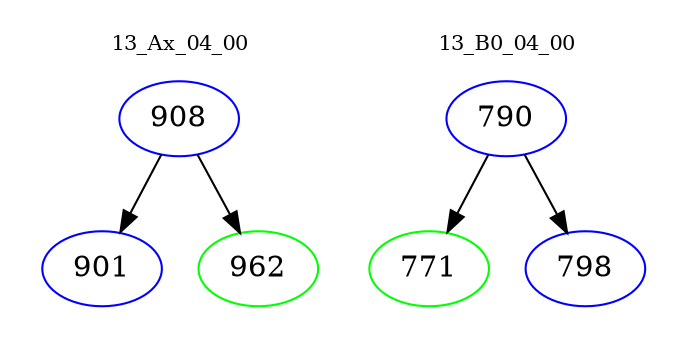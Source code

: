 digraph{
subgraph cluster_0 {
color = white
label = "13_Ax_04_00";
fontsize=10;
T0_908 [label="908", color="blue"]
T0_908 -> T0_901 [color="black"]
T0_901 [label="901", color="blue"]
T0_908 -> T0_962 [color="black"]
T0_962 [label="962", color="green"]
}
subgraph cluster_1 {
color = white
label = "13_B0_04_00";
fontsize=10;
T1_790 [label="790", color="blue"]
T1_790 -> T1_771 [color="black"]
T1_771 [label="771", color="green"]
T1_790 -> T1_798 [color="black"]
T1_798 [label="798", color="blue"]
}
}
